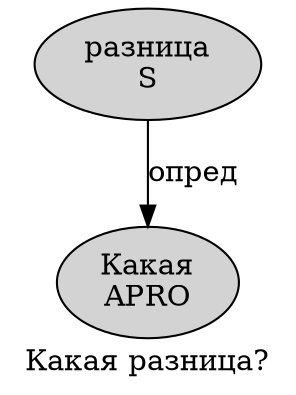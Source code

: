 digraph SENTENCE_3449 {
	graph [label="Какая разница?"]
	node [style=filled]
		0 [label="Какая
APRO" color="" fillcolor=lightgray penwidth=1 shape=ellipse]
		1 [label="разница
S" color="" fillcolor=lightgray penwidth=1 shape=ellipse]
			1 -> 0 [label="опред"]
}